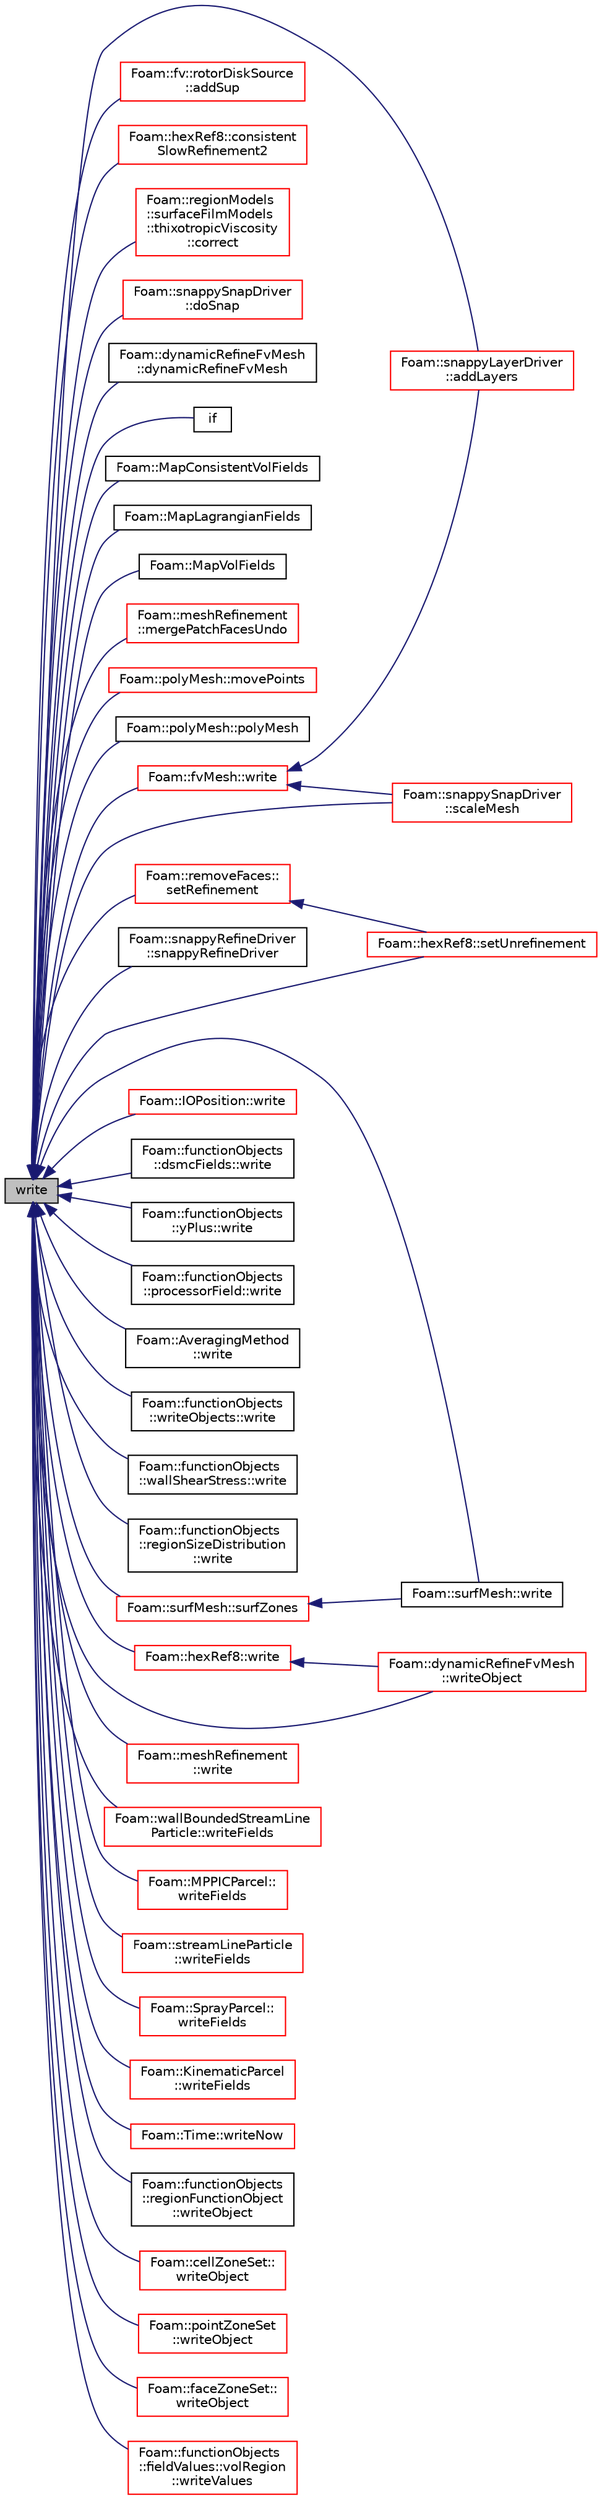 digraph "write"
{
  bgcolor="transparent";
  edge [fontname="Helvetica",fontsize="10",labelfontname="Helvetica",labelfontsize="10"];
  node [fontname="Helvetica",fontsize="10",shape=record];
  rankdir="LR";
  Node1 [label="write",height=0.2,width=0.4,color="black", fillcolor="grey75", style="filled", fontcolor="black"];
  Node1 -> Node2 [dir="back",color="midnightblue",fontsize="10",style="solid",fontname="Helvetica"];
  Node2 [label="Foam::snappyLayerDriver\l::addLayers",height=0.2,width=0.4,color="red",URL="$a02435.html#a2654851d1ffedc26e8ff1424f7097ba6",tooltip="Add cell layers. "];
  Node1 -> Node3 [dir="back",color="midnightblue",fontsize="10",style="solid",fontname="Helvetica"];
  Node3 [label="Foam::fv::rotorDiskSource\l::addSup",height=0.2,width=0.4,color="red",URL="$a02282.html#acc46a837211b94ef481dfe3c66ea3a87",tooltip="Source term to momentum equation. "];
  Node1 -> Node4 [dir="back",color="midnightblue",fontsize="10",style="solid",fontname="Helvetica"];
  Node4 [label="Foam::hexRef8::consistent\lSlowRefinement2",height=0.2,width=0.4,color="red",URL="$a01019.html#ac6ddabf79074c4c7cc1cfe6908d6c4a9",tooltip="Like consistentSlowRefinement but uses different meshWave. "];
  Node1 -> Node5 [dir="back",color="midnightblue",fontsize="10",style="solid",fontname="Helvetica"];
  Node5 [label="Foam::regionModels\l::surfaceFilmModels\l::thixotropicViscosity\l::correct",height=0.2,width=0.4,color="red",URL="$a02690.html#a2e639533765b4cde1bd3d0f0c528aa6c",tooltip="Correct. "];
  Node1 -> Node6 [dir="back",color="midnightblue",fontsize="10",style="solid",fontname="Helvetica"];
  Node6 [label="Foam::snappySnapDriver\l::doSnap",height=0.2,width=0.4,color="red",URL="$a02437.html#adf0870a8be4483ecdb73b26b20d027ee"];
  Node1 -> Node7 [dir="back",color="midnightblue",fontsize="10",style="solid",fontname="Helvetica"];
  Node7 [label="Foam::dynamicRefineFvMesh\l::dynamicRefineFvMesh",height=0.2,width=0.4,color="black",URL="$a00610.html#adb7d4548e6fcf38f86bf13798cef53eb",tooltip="Construct from IOobject. "];
  Node1 -> Node8 [dir="back",color="midnightblue",fontsize="10",style="solid",fontname="Helvetica"];
  Node8 [label="if",height=0.2,width=0.4,color="black",URL="$a03017.html#a933d9734286956bc9df9a9a17450231c"];
  Node1 -> Node9 [dir="back",color="midnightblue",fontsize="10",style="solid",fontname="Helvetica"];
  Node9 [label="Foam::MapConsistentVolFields",height=0.2,width=0.4,color="black",URL="$a10887.html#aac4e9da9d87e049a6ceedd87d44d0e1e"];
  Node1 -> Node10 [dir="back",color="midnightblue",fontsize="10",style="solid",fontname="Helvetica"];
  Node10 [label="Foam::MapLagrangianFields",height=0.2,width=0.4,color="black",URL="$a10887.html#aa4c2477241512930dc343a71a890feb3",tooltip="Gets the indices of (source)particles that have been appended to the. "];
  Node1 -> Node11 [dir="back",color="midnightblue",fontsize="10",style="solid",fontname="Helvetica"];
  Node11 [label="Foam::MapVolFields",height=0.2,width=0.4,color="black",URL="$a10887.html#a1d6f6e241e1c37496af8a46df442780b"];
  Node1 -> Node12 [dir="back",color="midnightblue",fontsize="10",style="solid",fontname="Helvetica"];
  Node12 [label="Foam::meshRefinement\l::mergePatchFacesUndo",height=0.2,width=0.4,color="red",URL="$a01504.html#a46abeca243f55035145fe45edc956bef",tooltip="Merge coplanar faces. preserveFaces is != -1 for faces. "];
  Node1 -> Node13 [dir="back",color="midnightblue",fontsize="10",style="solid",fontname="Helvetica"];
  Node13 [label="Foam::polyMesh::movePoints",height=0.2,width=0.4,color="red",URL="$a01954.html#a3693c648bea2e99054cbbb75d4bf4e4d",tooltip="Move points, returns volumes swept by faces in motion. "];
  Node1 -> Node14 [dir="back",color="midnightblue",fontsize="10",style="solid",fontname="Helvetica"];
  Node14 [label="Foam::polyMesh::polyMesh",height=0.2,width=0.4,color="black",URL="$a01954.html#a86bfdf5a1dd18f6959dc33e02dbe89c1",tooltip="Construct from IOobject. "];
  Node1 -> Node15 [dir="back",color="midnightblue",fontsize="10",style="solid",fontname="Helvetica"];
  Node15 [label="Foam::snappySnapDriver\l::scaleMesh",height=0.2,width=0.4,color="red",URL="$a02437.html#a4b8f2c5757f4d8cd95f8e1830e44c179",tooltip="Do the hard work: move the mesh according to displacement,. "];
  Node1 -> Node16 [dir="back",color="midnightblue",fontsize="10",style="solid",fontname="Helvetica"];
  Node16 [label="Foam::removeFaces::\lsetRefinement",height=0.2,width=0.4,color="red",URL="$a02212.html#ab93e03b88d5ddae1a2a9b101a73f01e6",tooltip="Play commands into polyTopoChange to remove faces. "];
  Node16 -> Node17 [dir="back",color="midnightblue",fontsize="10",style="solid",fontname="Helvetica"];
  Node17 [label="Foam::hexRef8::setUnrefinement",height=0.2,width=0.4,color="red",URL="$a01019.html#aa4246c753057abd6ecf4b510ee30bd99",tooltip="Remove some refinement. Needs to be supplied output of. "];
  Node1 -> Node17 [dir="back",color="midnightblue",fontsize="10",style="solid",fontname="Helvetica"];
  Node1 -> Node18 [dir="back",color="midnightblue",fontsize="10",style="solid",fontname="Helvetica"];
  Node18 [label="Foam::snappyRefineDriver\l::snappyRefineDriver",height=0.2,width=0.4,color="black",URL="$a02436.html#a5675da79b1a5d194aa113611d3b9e024",tooltip="Construct from components. "];
  Node1 -> Node19 [dir="back",color="midnightblue",fontsize="10",style="solid",fontname="Helvetica"];
  Node19 [label="Foam::surfMesh::surfZones",height=0.2,width=0.4,color="red",URL="$a02590.html#aef9df095e77cb940ecee0f94f7c7c905",tooltip="Return surface zones. "];
  Node19 -> Node20 [dir="back",color="midnightblue",fontsize="10",style="solid",fontname="Helvetica"];
  Node20 [label="Foam::surfMesh::write",height=0.2,width=0.4,color="black",URL="$a02590.html#a2cf877cb99cea4babe90c09bec072732",tooltip="Write to file. "];
  Node1 -> Node21 [dir="back",color="midnightblue",fontsize="10",style="solid",fontname="Helvetica"];
  Node21 [label="Foam::IOPosition::write",height=0.2,width=0.4,color="red",URL="$a01199.html#a6e5faa425b059eeb55cd904755791076",tooltip="Write using setting from DB. "];
  Node1 -> Node22 [dir="back",color="midnightblue",fontsize="10",style="solid",fontname="Helvetica"];
  Node22 [label="Foam::functionObjects\l::dsmcFields::write",height=0.2,width=0.4,color="black",URL="$a00586.html#ae8f6374e29a250261b3979bbd6e5cb40",tooltip="Calculate and write the DSMC fields. "];
  Node1 -> Node23 [dir="back",color="midnightblue",fontsize="10",style="solid",fontname="Helvetica"];
  Node23 [label="Foam::functionObjects\l::yPlus::write",height=0.2,width=0.4,color="black",URL="$a03003.html#ae8f6374e29a250261b3979bbd6e5cb40",tooltip="Write the yPlus field. "];
  Node1 -> Node24 [dir="back",color="midnightblue",fontsize="10",style="solid",fontname="Helvetica"];
  Node24 [label="Foam::functionObjects\l::processorField::write",height=0.2,width=0.4,color="black",URL="$a02029.html#ae8f6374e29a250261b3979bbd6e5cb40",tooltip="Write the processorID field. "];
  Node1 -> Node25 [dir="back",color="midnightblue",fontsize="10",style="solid",fontname="Helvetica"];
  Node25 [label="Foam::AveragingMethod\l::write",height=0.2,width=0.4,color="black",URL="$a00084.html#a6e5faa425b059eeb55cd904755791076",tooltip="Write using setting from DB. "];
  Node1 -> Node26 [dir="back",color="midnightblue",fontsize="10",style="solid",fontname="Helvetica"];
  Node26 [label="Foam::functionObjects\l::writeObjects::write",height=0.2,width=0.4,color="black",URL="$a02988.html#ae8f6374e29a250261b3979bbd6e5cb40",tooltip="Write the registered objects. "];
  Node1 -> Node27 [dir="back",color="midnightblue",fontsize="10",style="solid",fontname="Helvetica"];
  Node27 [label="Foam::functionObjects\l::wallShearStress::write",height=0.2,width=0.4,color="black",URL="$a02960.html#ae8f6374e29a250261b3979bbd6e5cb40",tooltip="Write the wall shear-stress. "];
  Node1 -> Node20 [dir="back",color="midnightblue",fontsize="10",style="solid",fontname="Helvetica"];
  Node1 -> Node28 [dir="back",color="midnightblue",fontsize="10",style="solid",fontname="Helvetica"];
  Node28 [label="Foam::functionObjects\l::regionSizeDistribution\l::write",height=0.2,width=0.4,color="black",URL="$a02196.html#ae8f6374e29a250261b3979bbd6e5cb40",tooltip="Calculate the regionSizeDistribution and write. "];
  Node1 -> Node29 [dir="back",color="midnightblue",fontsize="10",style="solid",fontname="Helvetica"];
  Node29 [label="Foam::fvMesh::write",height=0.2,width=0.4,color="red",URL="$a00885.html#a6e5faa425b059eeb55cd904755791076",tooltip="Write mesh using IO settings from time. "];
  Node29 -> Node2 [dir="back",color="midnightblue",fontsize="10",style="solid",fontname="Helvetica"];
  Node29 -> Node15 [dir="back",color="midnightblue",fontsize="10",style="solid",fontname="Helvetica"];
  Node1 -> Node30 [dir="back",color="midnightblue",fontsize="10",style="solid",fontname="Helvetica"];
  Node30 [label="Foam::hexRef8::write",height=0.2,width=0.4,color="red",URL="$a01019.html#a6e5faa425b059eeb55cd904755791076",tooltip="Force writing refinement+history to polyMesh directory. "];
  Node30 -> Node31 [dir="back",color="midnightblue",fontsize="10",style="solid",fontname="Helvetica"];
  Node31 [label="Foam::dynamicRefineFvMesh\l::writeObject",height=0.2,width=0.4,color="red",URL="$a00610.html#aa4d5557147f7b9288cfbf5222d503307",tooltip="Write using given format, version and compression. "];
  Node1 -> Node32 [dir="back",color="midnightblue",fontsize="10",style="solid",fontname="Helvetica"];
  Node32 [label="Foam::meshRefinement\l::write",height=0.2,width=0.4,color="red",URL="$a01504.html#a6e5faa425b059eeb55cd904755791076",tooltip="Write mesh and all data. "];
  Node1 -> Node33 [dir="back",color="midnightblue",fontsize="10",style="solid",fontname="Helvetica"];
  Node33 [label="Foam::wallBoundedStreamLine\lParticle::writeFields",height=0.2,width=0.4,color="red",URL="$a02938.html#a25e85e5addaa945c0e2de4205d3662e9",tooltip="Write. "];
  Node1 -> Node34 [dir="back",color="midnightblue",fontsize="10",style="solid",fontname="Helvetica"];
  Node34 [label="Foam::MPPICParcel::\lwriteFields",height=0.2,width=0.4,color="red",URL="$a01574.html#a906eddb9c2a5710c531a5a57276cc18e",tooltip="Write. "];
  Node1 -> Node35 [dir="back",color="midnightblue",fontsize="10",style="solid",fontname="Helvetica"];
  Node35 [label="Foam::streamLineParticle\l::writeFields",height=0.2,width=0.4,color="red",URL="$a02536.html#a0fcb040c7c92b8688ec467a198591e80",tooltip="Write. "];
  Node1 -> Node36 [dir="back",color="midnightblue",fontsize="10",style="solid",fontname="Helvetica"];
  Node36 [label="Foam::SprayParcel::\lwriteFields",height=0.2,width=0.4,color="red",URL="$a02492.html#a64adf0008b4736131ce199c3a2c5ffd7",tooltip="Write. "];
  Node1 -> Node37 [dir="back",color="midnightblue",fontsize="10",style="solid",fontname="Helvetica"];
  Node37 [label="Foam::KinematicParcel\l::writeFields",height=0.2,width=0.4,color="red",URL="$a01254.html#a906eddb9c2a5710c531a5a57276cc18e",tooltip="Write. "];
  Node1 -> Node38 [dir="back",color="midnightblue",fontsize="10",style="solid",fontname="Helvetica"];
  Node38 [label="Foam::Time::writeNow",height=0.2,width=0.4,color="red",URL="$a02693.html#a2a74d99f32295800848e7bb1685a8389",tooltip="Write the objects now (not at end of iteration) and continue. "];
  Node1 -> Node39 [dir="back",color="midnightblue",fontsize="10",style="solid",fontname="Helvetica"];
  Node39 [label="Foam::functionObjects\l::regionFunctionObject\l::writeObject",height=0.2,width=0.4,color="black",URL="$a02185.html#aa59ad832f75ce152696fd17f3f98f0c3",tooltip="Write field if present in objectRegistry. "];
  Node1 -> Node40 [dir="back",color="midnightblue",fontsize="10",style="solid",fontname="Helvetica"];
  Node40 [label="Foam::cellZoneSet::\lwriteObject",height=0.2,width=0.4,color="red",URL="$a00238.html#a25cce2a2cb8ccf489894549d23b116c8",tooltip="Write cellZone. "];
  Node1 -> Node41 [dir="back",color="midnightblue",fontsize="10",style="solid",fontname="Helvetica"];
  Node41 [label="Foam::pointZoneSet\l::writeObject",height=0.2,width=0.4,color="red",URL="$a01943.html#a25cce2a2cb8ccf489894549d23b116c8",tooltip="Write pointZone. "];
  Node1 -> Node42 [dir="back",color="midnightblue",fontsize="10",style="solid",fontname="Helvetica"];
  Node42 [label="Foam::faceZoneSet::\lwriteObject",height=0.2,width=0.4,color="red",URL="$a00746.html#a25cce2a2cb8ccf489894549d23b116c8",tooltip="Write faceZone. "];
  Node1 -> Node31 [dir="back",color="midnightblue",fontsize="10",style="solid",fontname="Helvetica"];
  Node1 -> Node43 [dir="back",color="midnightblue",fontsize="10",style="solid",fontname="Helvetica"];
  Node43 [label="Foam::functionObjects\l::fieldValues::volRegion\l::writeValues",height=0.2,width=0.4,color="red",URL="$a02918.html#ade715efe7f733d1a81af0fe2bf31cf20",tooltip="Templated helper function to output field values. "];
}
